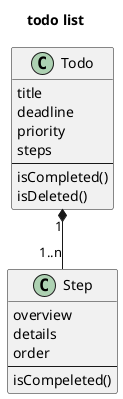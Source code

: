 @startuml
title todo list

class Todo{
    title
    deadline
    priority
    steps
    --
    isCompleted()
    isDeleted()
}

class Step{
    overview
    details
    order
    --
    isCompeleted()
}

Todo "1" *-- "1..n" Step

@enduml